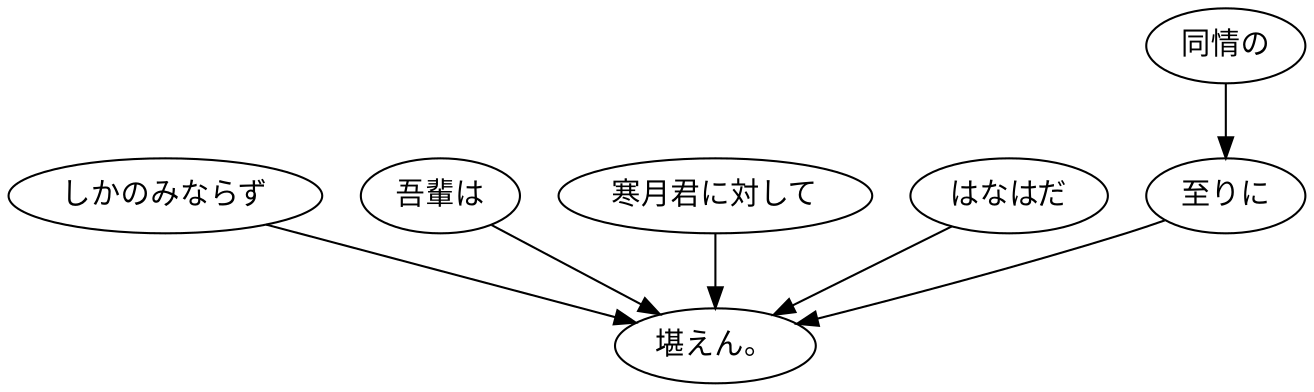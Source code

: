 digraph graph1786 {
	node0 [label="しかのみならず"];
	node1 [label="吾輩は"];
	node2 [label="寒月君に対して"];
	node3 [label="はなはだ"];
	node4 [label="同情の"];
	node5 [label="至りに"];
	node6 [label="堪えん。"];
	node0 -> node6;
	node1 -> node6;
	node2 -> node6;
	node3 -> node6;
	node4 -> node5;
	node5 -> node6;
}
